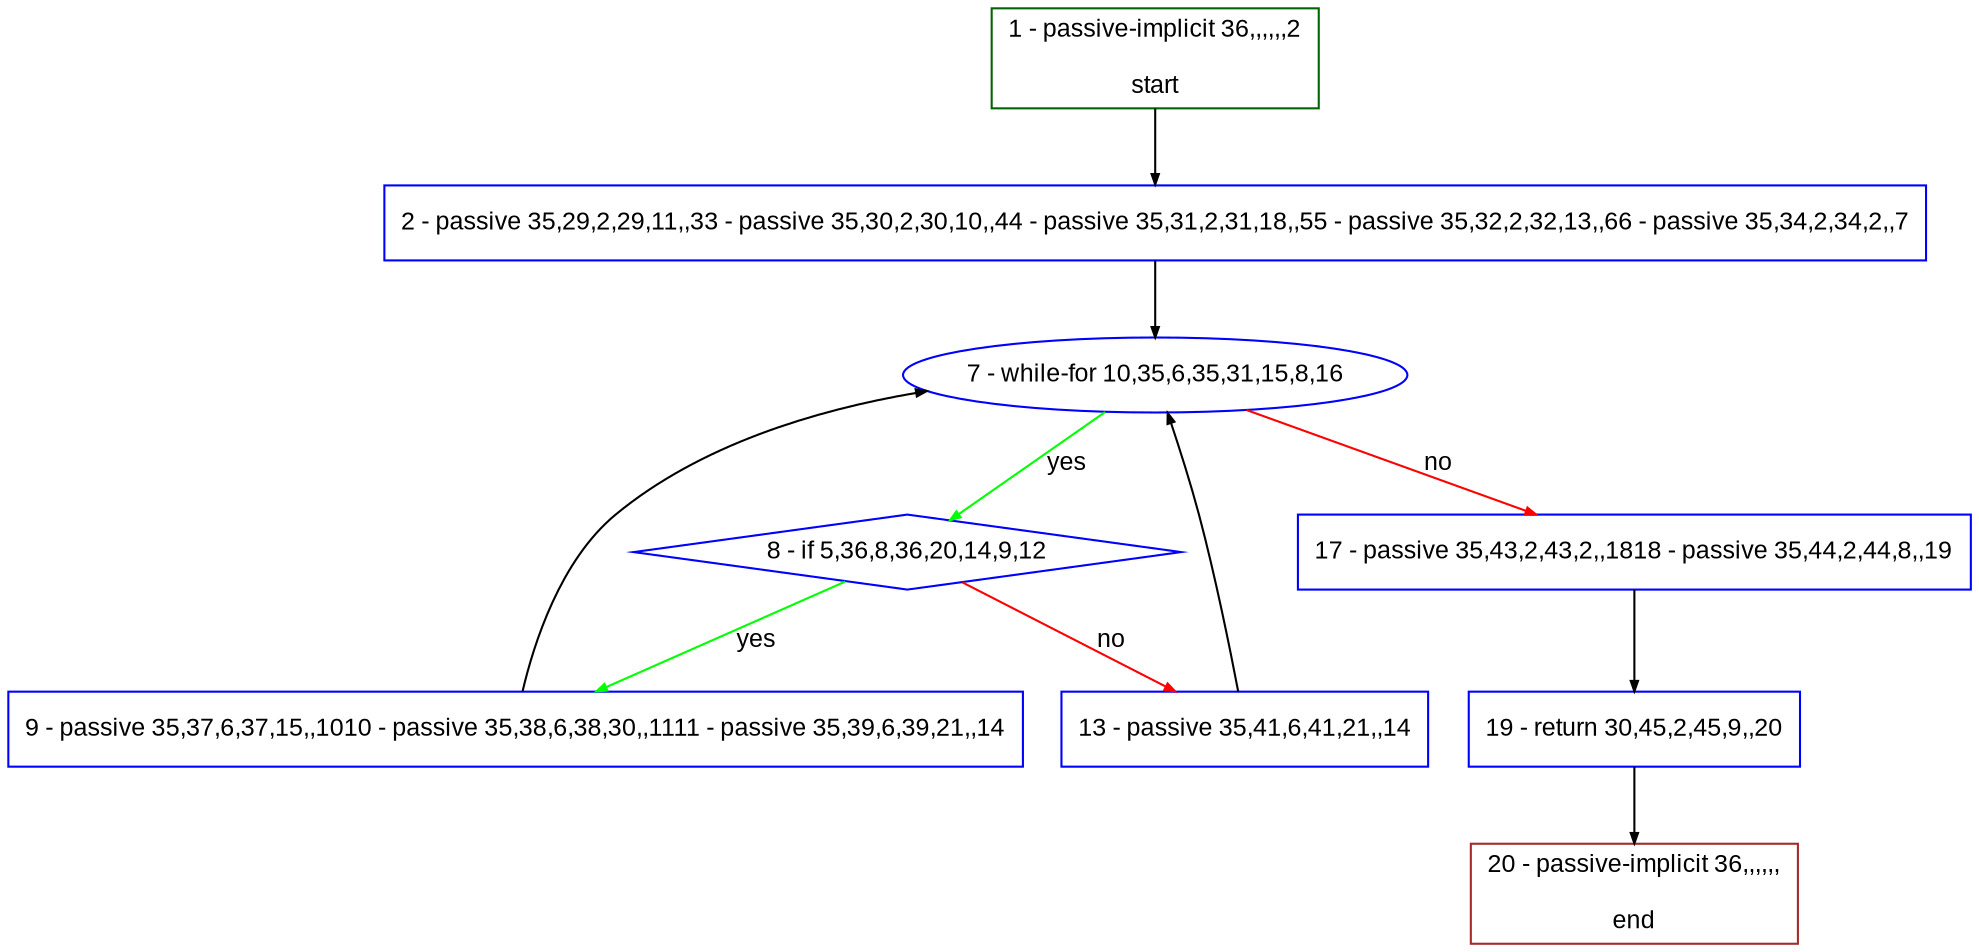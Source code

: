 digraph "" {
  graph [bgcolor="white", fillcolor="#FFFFCC", pack="true", packmode="clust", fontname="Arial", label="", fontsize="12", compound="true", style="rounded,filled"];
  node [node_initialized="no", fillcolor="white", fontname="Arial", label="", color="grey", fontsize="12", fixedsize="false", compound="true", shape="rectangle", style="filled"];
  edge [arrowtail="none", lhead="", fontcolor="black", fontname="Arial", label="", color="black", fontsize="12", arrowhead="normal", arrowsize="0.5", compound="true", ltail="", dir="forward"];
  __N1 [fillcolor="#ffffff", label="2 - passive 35,29,2,29,11,,33 - passive 35,30,2,30,10,,44 - passive 35,31,2,31,18,,55 - passive 35,32,2,32,13,,66 - passive 35,34,2,34,2,,7", color="#0000ff", shape="box", style="filled"];
  __N2 [fillcolor="#ffffff", label="1 - passive-implicit 36,,,,,,2\n\nstart", color="#006400", shape="box", style="filled"];
  __N3 [fillcolor="#ffffff", label="7 - while-for 10,35,6,35,31,15,8,16", color="#0000ff", shape="oval", style="filled"];
  __N4 [fillcolor="#ffffff", label="8 - if 5,36,8,36,20,14,9,12", color="#0000ff", shape="diamond", style="filled"];
  __N5 [fillcolor="#ffffff", label="17 - passive 35,43,2,43,2,,1818 - passive 35,44,2,44,8,,19", color="#0000ff", shape="box", style="filled"];
  __N6 [fillcolor="#ffffff", label="9 - passive 35,37,6,37,15,,1010 - passive 35,38,6,38,30,,1111 - passive 35,39,6,39,21,,14", color="#0000ff", shape="box", style="filled"];
  __N7 [fillcolor="#ffffff", label="13 - passive 35,41,6,41,21,,14", color="#0000ff", shape="box", style="filled"];
  __N8 [fillcolor="#ffffff", label="19 - return 30,45,2,45,9,,20", color="#0000ff", shape="box", style="filled"];
  __N9 [fillcolor="#ffffff", label="20 - passive-implicit 36,,,,,,\n\nend", color="#a52a2a", shape="box", style="filled"];
  __N2 -> __N1 [arrowtail="none", color="#000000", label="", arrowhead="normal", dir="forward"];
  __N1 -> __N3 [arrowtail="none", color="#000000", label="", arrowhead="normal", dir="forward"];
  __N3 -> __N4 [arrowtail="none", color="#00ff00", label="yes", arrowhead="normal", dir="forward"];
  __N3 -> __N5 [arrowtail="none", color="#ff0000", label="no", arrowhead="normal", dir="forward"];
  __N4 -> __N6 [arrowtail="none", color="#00ff00", label="yes", arrowhead="normal", dir="forward"];
  __N4 -> __N7 [arrowtail="none", color="#ff0000", label="no", arrowhead="normal", dir="forward"];
  __N6 -> __N3 [arrowtail="none", color="#000000", label="", arrowhead="normal", dir="forward"];
  __N7 -> __N3 [arrowtail="none", color="#000000", label="", arrowhead="normal", dir="forward"];
  __N5 -> __N8 [arrowtail="none", color="#000000", label="", arrowhead="normal", dir="forward"];
  __N8 -> __N9 [arrowtail="none", color="#000000", label="", arrowhead="normal", dir="forward"];
}
